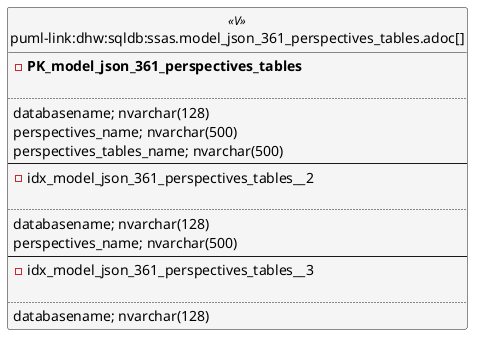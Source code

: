 @startuml
left to right direction
'top to bottom direction
hide circle
'avoide "." issues:
set namespaceSeparator none


skinparam class {
  BackgroundColor White
  BackgroundColor<<FN>> Yellow
  BackgroundColor<<FS>> Yellow
  BackgroundColor<<FT>> LightGray
  BackgroundColor<<IF>> Yellow
  BackgroundColor<<IS>> Yellow
  BackgroundColor<<P>> Aqua
  BackgroundColor<<PC>> Aqua
  BackgroundColor<<SN>> Yellow
  BackgroundColor<<SO>> SlateBlue
  BackgroundColor<<TF>> LightGray
  BackgroundColor<<TR>> Tomato
  BackgroundColor<<U>> White
  BackgroundColor<<V>> WhiteSmoke
  BackgroundColor<<X>> Aqua
  BackgroundColor<<external>> AliceBlue
}


entity "puml-link:dhw:sqldb:ssas.model_json_361_perspectives_tables.adoc[]" as ssas.model_json_361_perspectives_tables << V >> {
- **PK_model_json_361_perspectives_tables**

..
databasename; nvarchar(128)
perspectives_name; nvarchar(500)
perspectives_tables_name; nvarchar(500)
--
- idx_model_json_361_perspectives_tables__2

..
databasename; nvarchar(128)
perspectives_name; nvarchar(500)
--
- idx_model_json_361_perspectives_tables__3

..
databasename; nvarchar(128)
}


@enduml

